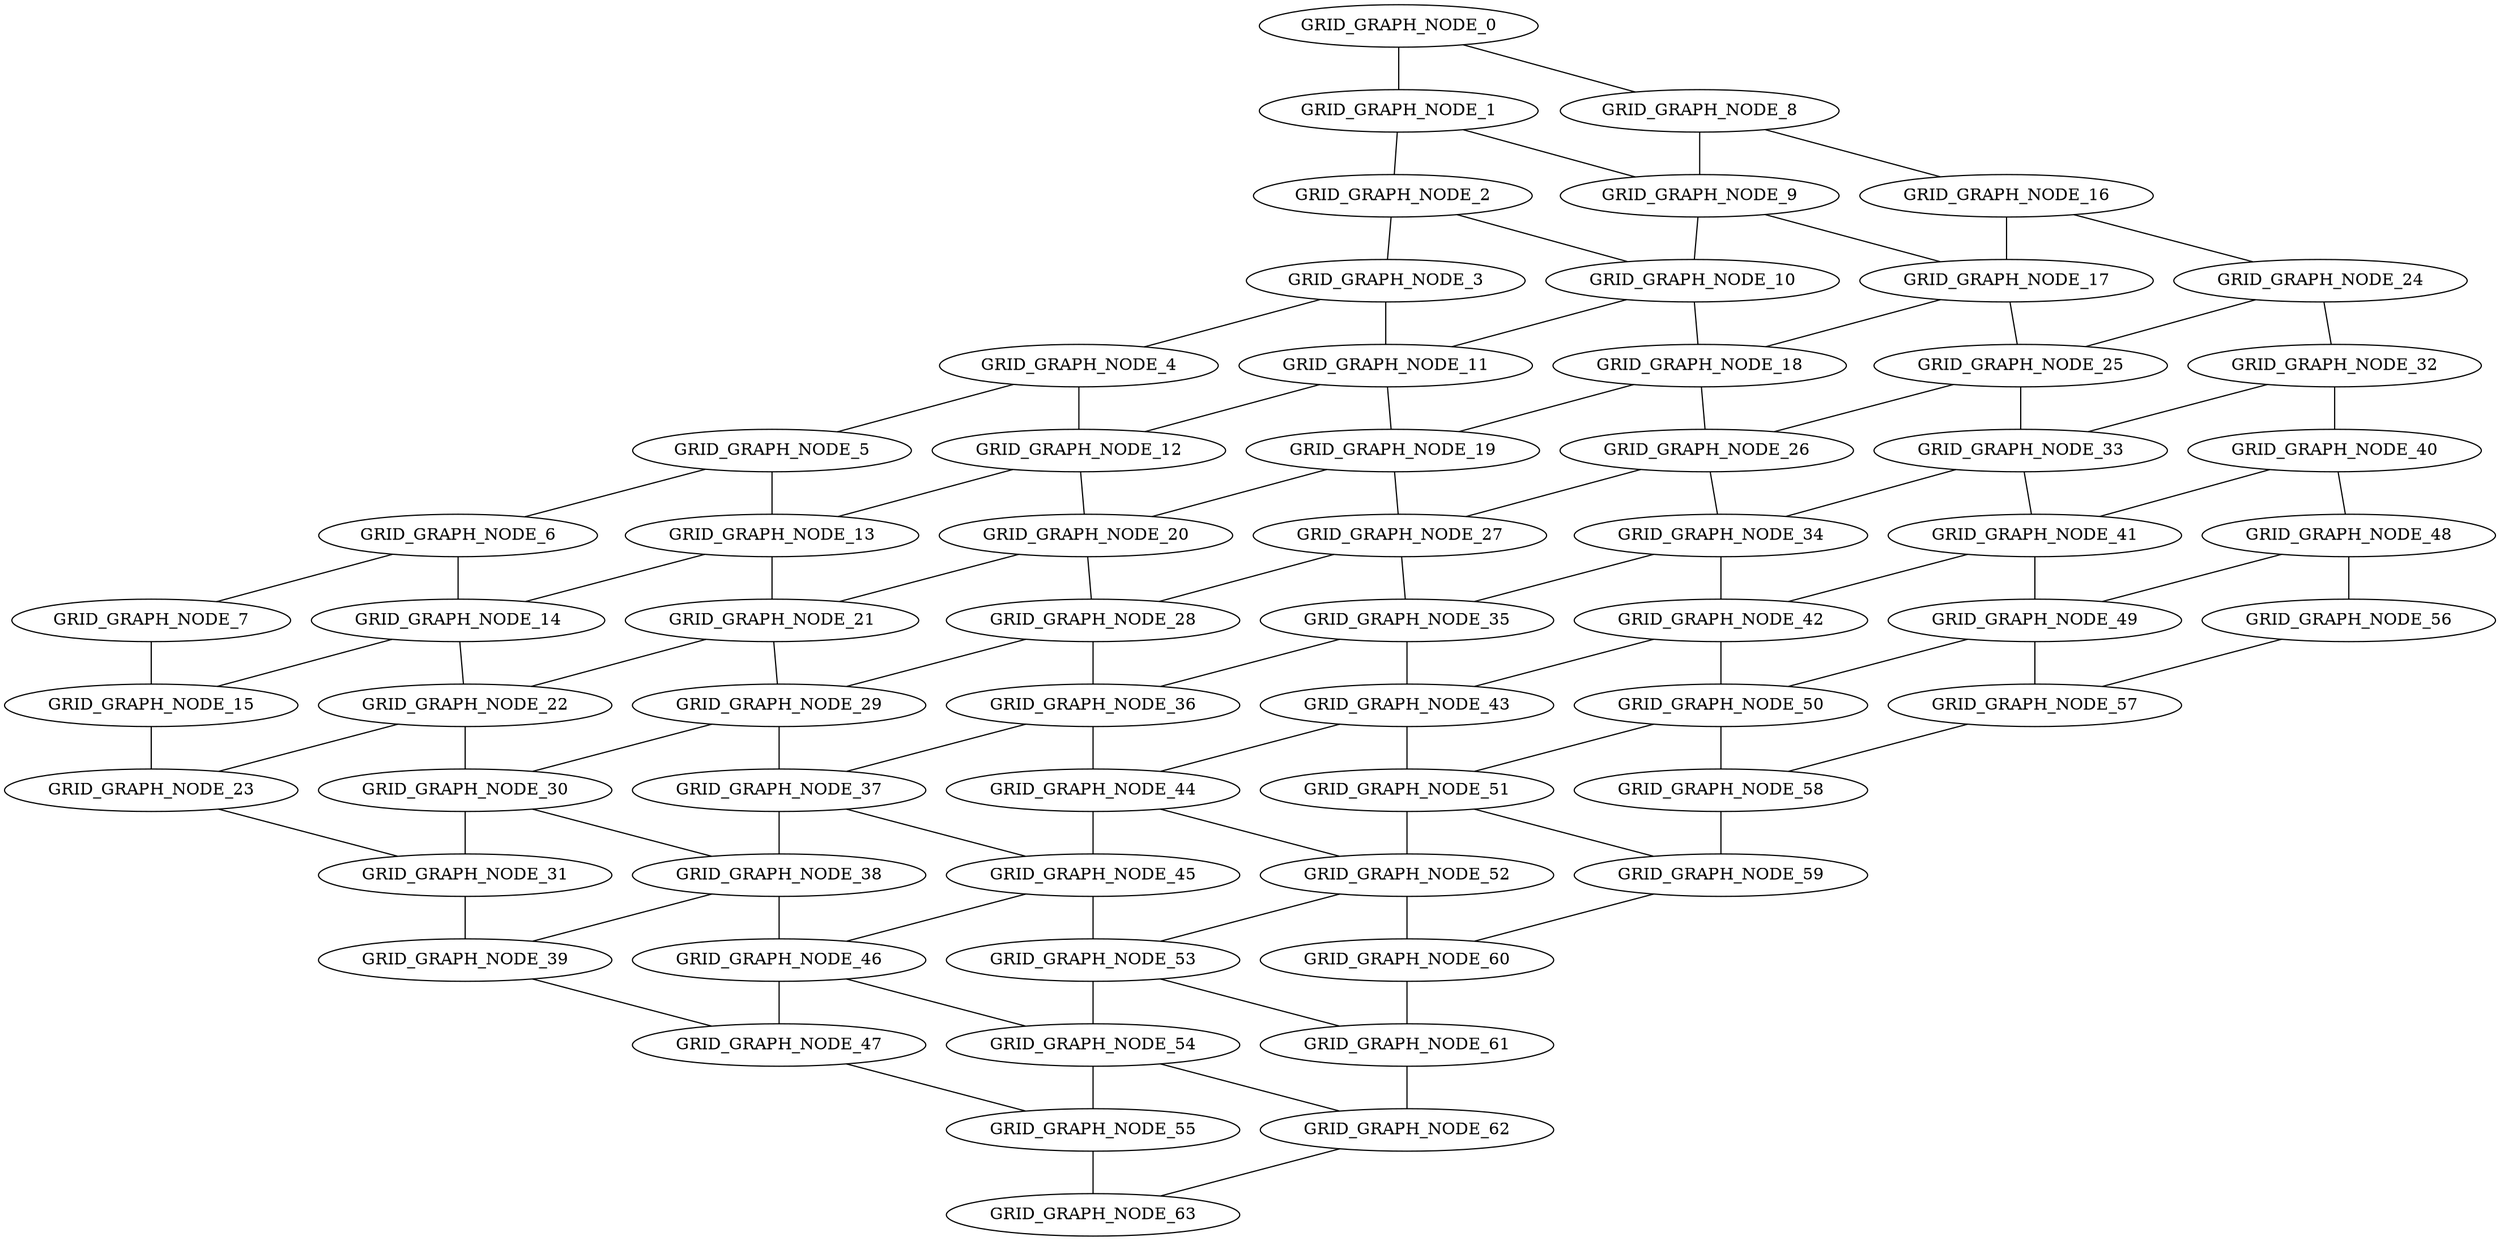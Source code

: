 graph GRID_GRAPH{
GRID_GRAPH_NODE_0 -- GRID_GRAPH_NODE_1 [weight=15];
GRID_GRAPH_NODE_0 -- GRID_GRAPH_NODE_8 [weight=8];
GRID_GRAPH_NODE_1 -- GRID_GRAPH_NODE_2 [weight=7];
GRID_GRAPH_NODE_1 -- GRID_GRAPH_NODE_9 [weight=3];
GRID_GRAPH_NODE_2 -- GRID_GRAPH_NODE_3 [weight=15];
GRID_GRAPH_NODE_2 -- GRID_GRAPH_NODE_10 [weight=8];
GRID_GRAPH_NODE_3 -- GRID_GRAPH_NODE_4 [weight=8];
GRID_GRAPH_NODE_3 -- GRID_GRAPH_NODE_11 [weight=13];
GRID_GRAPH_NODE_4 -- GRID_GRAPH_NODE_5 [weight=9];
GRID_GRAPH_NODE_4 -- GRID_GRAPH_NODE_12 [weight=16];
GRID_GRAPH_NODE_5 -- GRID_GRAPH_NODE_6 [weight=1];
GRID_GRAPH_NODE_5 -- GRID_GRAPH_NODE_13 [weight=6];
GRID_GRAPH_NODE_6 -- GRID_GRAPH_NODE_7 [weight=5];
GRID_GRAPH_NODE_6 -- GRID_GRAPH_NODE_14 [weight=19];
GRID_GRAPH_NODE_7 -- GRID_GRAPH_NODE_15 [weight=17];
GRID_GRAPH_NODE_8 -- GRID_GRAPH_NODE_9 [weight=8];
GRID_GRAPH_NODE_8 -- GRID_GRAPH_NODE_16 [weight=6];
GRID_GRAPH_NODE_9 -- GRID_GRAPH_NODE_10 [weight=12];
GRID_GRAPH_NODE_9 -- GRID_GRAPH_NODE_17 [weight=18];
GRID_GRAPH_NODE_10 -- GRID_GRAPH_NODE_11 [weight=5];
GRID_GRAPH_NODE_10 -- GRID_GRAPH_NODE_18 [weight=12];
GRID_GRAPH_NODE_11 -- GRID_GRAPH_NODE_12 [weight=14];
GRID_GRAPH_NODE_11 -- GRID_GRAPH_NODE_19 [weight=14];
GRID_GRAPH_NODE_12 -- GRID_GRAPH_NODE_13 [weight=11];
GRID_GRAPH_NODE_12 -- GRID_GRAPH_NODE_20 [weight=11];
GRID_GRAPH_NODE_13 -- GRID_GRAPH_NODE_14 [weight=2];
GRID_GRAPH_NODE_13 -- GRID_GRAPH_NODE_21 [weight=18];
GRID_GRAPH_NODE_14 -- GRID_GRAPH_NODE_15 [weight=3];
GRID_GRAPH_NODE_14 -- GRID_GRAPH_NODE_22 [weight=11];
GRID_GRAPH_NODE_15 -- GRID_GRAPH_NODE_23 [weight=5];
GRID_GRAPH_NODE_16 -- GRID_GRAPH_NODE_17 [weight=12];
GRID_GRAPH_NODE_16 -- GRID_GRAPH_NODE_24 [weight=2];
GRID_GRAPH_NODE_17 -- GRID_GRAPH_NODE_18 [weight=3];
GRID_GRAPH_NODE_17 -- GRID_GRAPH_NODE_25 [weight=4];
GRID_GRAPH_NODE_18 -- GRID_GRAPH_NODE_19 [weight=6];
GRID_GRAPH_NODE_18 -- GRID_GRAPH_NODE_26 [weight=9];
GRID_GRAPH_NODE_19 -- GRID_GRAPH_NODE_20 [weight=10];
GRID_GRAPH_NODE_19 -- GRID_GRAPH_NODE_27 [weight=19];
GRID_GRAPH_NODE_20 -- GRID_GRAPH_NODE_21 [weight=13];
GRID_GRAPH_NODE_20 -- GRID_GRAPH_NODE_28 [weight=4];
GRID_GRAPH_NODE_21 -- GRID_GRAPH_NODE_22 [weight=19];
GRID_GRAPH_NODE_21 -- GRID_GRAPH_NODE_29 [weight=13];
GRID_GRAPH_NODE_22 -- GRID_GRAPH_NODE_23 [weight=13];
GRID_GRAPH_NODE_22 -- GRID_GRAPH_NODE_30 [weight=18];
GRID_GRAPH_NODE_23 -- GRID_GRAPH_NODE_31 [weight=1];
GRID_GRAPH_NODE_24 -- GRID_GRAPH_NODE_25 [weight=18];
GRID_GRAPH_NODE_24 -- GRID_GRAPH_NODE_32 [weight=8];
GRID_GRAPH_NODE_25 -- GRID_GRAPH_NODE_26 [weight=1];
GRID_GRAPH_NODE_25 -- GRID_GRAPH_NODE_33 [weight=7];
GRID_GRAPH_NODE_26 -- GRID_GRAPH_NODE_27 [weight=1];
GRID_GRAPH_NODE_26 -- GRID_GRAPH_NODE_34 [weight=4];
GRID_GRAPH_NODE_27 -- GRID_GRAPH_NODE_28 [weight=10];
GRID_GRAPH_NODE_27 -- GRID_GRAPH_NODE_35 [weight=13];
GRID_GRAPH_NODE_28 -- GRID_GRAPH_NODE_29 [weight=11];
GRID_GRAPH_NODE_28 -- GRID_GRAPH_NODE_36 [weight=19];
GRID_GRAPH_NODE_29 -- GRID_GRAPH_NODE_30 [weight=4];
GRID_GRAPH_NODE_29 -- GRID_GRAPH_NODE_37 [weight=12];
GRID_GRAPH_NODE_30 -- GRID_GRAPH_NODE_31 [weight=15];
GRID_GRAPH_NODE_30 -- GRID_GRAPH_NODE_38 [weight=13];
GRID_GRAPH_NODE_31 -- GRID_GRAPH_NODE_39 [weight=13];
GRID_GRAPH_NODE_32 -- GRID_GRAPH_NODE_33 [weight=5];
GRID_GRAPH_NODE_32 -- GRID_GRAPH_NODE_40 [weight=1];
GRID_GRAPH_NODE_33 -- GRID_GRAPH_NODE_34 [weight=18];
GRID_GRAPH_NODE_33 -- GRID_GRAPH_NODE_41 [weight=14];
GRID_GRAPH_NODE_34 -- GRID_GRAPH_NODE_35 [weight=12];
GRID_GRAPH_NODE_34 -- GRID_GRAPH_NODE_42 [weight=14];
GRID_GRAPH_NODE_35 -- GRID_GRAPH_NODE_36 [weight=8];
GRID_GRAPH_NODE_35 -- GRID_GRAPH_NODE_43 [weight=13];
GRID_GRAPH_NODE_36 -- GRID_GRAPH_NODE_37 [weight=11];
GRID_GRAPH_NODE_36 -- GRID_GRAPH_NODE_44 [weight=13];
GRID_GRAPH_NODE_37 -- GRID_GRAPH_NODE_38 [weight=11];
GRID_GRAPH_NODE_37 -- GRID_GRAPH_NODE_45 [weight=9];
GRID_GRAPH_NODE_38 -- GRID_GRAPH_NODE_39 [weight=2];
GRID_GRAPH_NODE_38 -- GRID_GRAPH_NODE_46 [weight=4];
GRID_GRAPH_NODE_39 -- GRID_GRAPH_NODE_47 [weight=6];
GRID_GRAPH_NODE_40 -- GRID_GRAPH_NODE_41 [weight=12];
GRID_GRAPH_NODE_40 -- GRID_GRAPH_NODE_48 [weight=5];
GRID_GRAPH_NODE_41 -- GRID_GRAPH_NODE_42 [weight=4];
GRID_GRAPH_NODE_41 -- GRID_GRAPH_NODE_49 [weight=9];
GRID_GRAPH_NODE_42 -- GRID_GRAPH_NODE_43 [weight=7];
GRID_GRAPH_NODE_42 -- GRID_GRAPH_NODE_50 [weight=18];
GRID_GRAPH_NODE_43 -- GRID_GRAPH_NODE_44 [weight=13];
GRID_GRAPH_NODE_43 -- GRID_GRAPH_NODE_51 [weight=11];
GRID_GRAPH_NODE_44 -- GRID_GRAPH_NODE_45 [weight=5];
GRID_GRAPH_NODE_44 -- GRID_GRAPH_NODE_52 [weight=3];
GRID_GRAPH_NODE_45 -- GRID_GRAPH_NODE_46 [weight=7];
GRID_GRAPH_NODE_45 -- GRID_GRAPH_NODE_53 [weight=5];
GRID_GRAPH_NODE_46 -- GRID_GRAPH_NODE_47 [weight=17];
GRID_GRAPH_NODE_46 -- GRID_GRAPH_NODE_54 [weight=10];
GRID_GRAPH_NODE_47 -- GRID_GRAPH_NODE_55 [weight=2];
GRID_GRAPH_NODE_48 -- GRID_GRAPH_NODE_49 [weight=15];
GRID_GRAPH_NODE_48 -- GRID_GRAPH_NODE_56 [weight=6];
GRID_GRAPH_NODE_49 -- GRID_GRAPH_NODE_50 [weight=9];
GRID_GRAPH_NODE_49 -- GRID_GRAPH_NODE_57 [weight=16];
GRID_GRAPH_NODE_50 -- GRID_GRAPH_NODE_51 [weight=15];
GRID_GRAPH_NODE_50 -- GRID_GRAPH_NODE_58 [weight=7];
GRID_GRAPH_NODE_51 -- GRID_GRAPH_NODE_52 [weight=12];
GRID_GRAPH_NODE_51 -- GRID_GRAPH_NODE_59 [weight=2];
GRID_GRAPH_NODE_52 -- GRID_GRAPH_NODE_53 [weight=1];
GRID_GRAPH_NODE_52 -- GRID_GRAPH_NODE_60 [weight=8];
GRID_GRAPH_NODE_53 -- GRID_GRAPH_NODE_54 [weight=9];
GRID_GRAPH_NODE_53 -- GRID_GRAPH_NODE_61 [weight=12];
GRID_GRAPH_NODE_54 -- GRID_GRAPH_NODE_55 [weight=1];
GRID_GRAPH_NODE_54 -- GRID_GRAPH_NODE_62 [weight=1];
GRID_GRAPH_NODE_55 -- GRID_GRAPH_NODE_63 [weight=19];
GRID_GRAPH_NODE_56 -- GRID_GRAPH_NODE_57 [weight=14];
GRID_GRAPH_NODE_57 -- GRID_GRAPH_NODE_58 [weight=2];
GRID_GRAPH_NODE_58 -- GRID_GRAPH_NODE_59 [weight=18];
GRID_GRAPH_NODE_59 -- GRID_GRAPH_NODE_60 [weight=1];
GRID_GRAPH_NODE_60 -- GRID_GRAPH_NODE_61 [weight=10];
GRID_GRAPH_NODE_61 -- GRID_GRAPH_NODE_62 [weight=19];
GRID_GRAPH_NODE_62 -- GRID_GRAPH_NODE_63 [weight=17];
}
